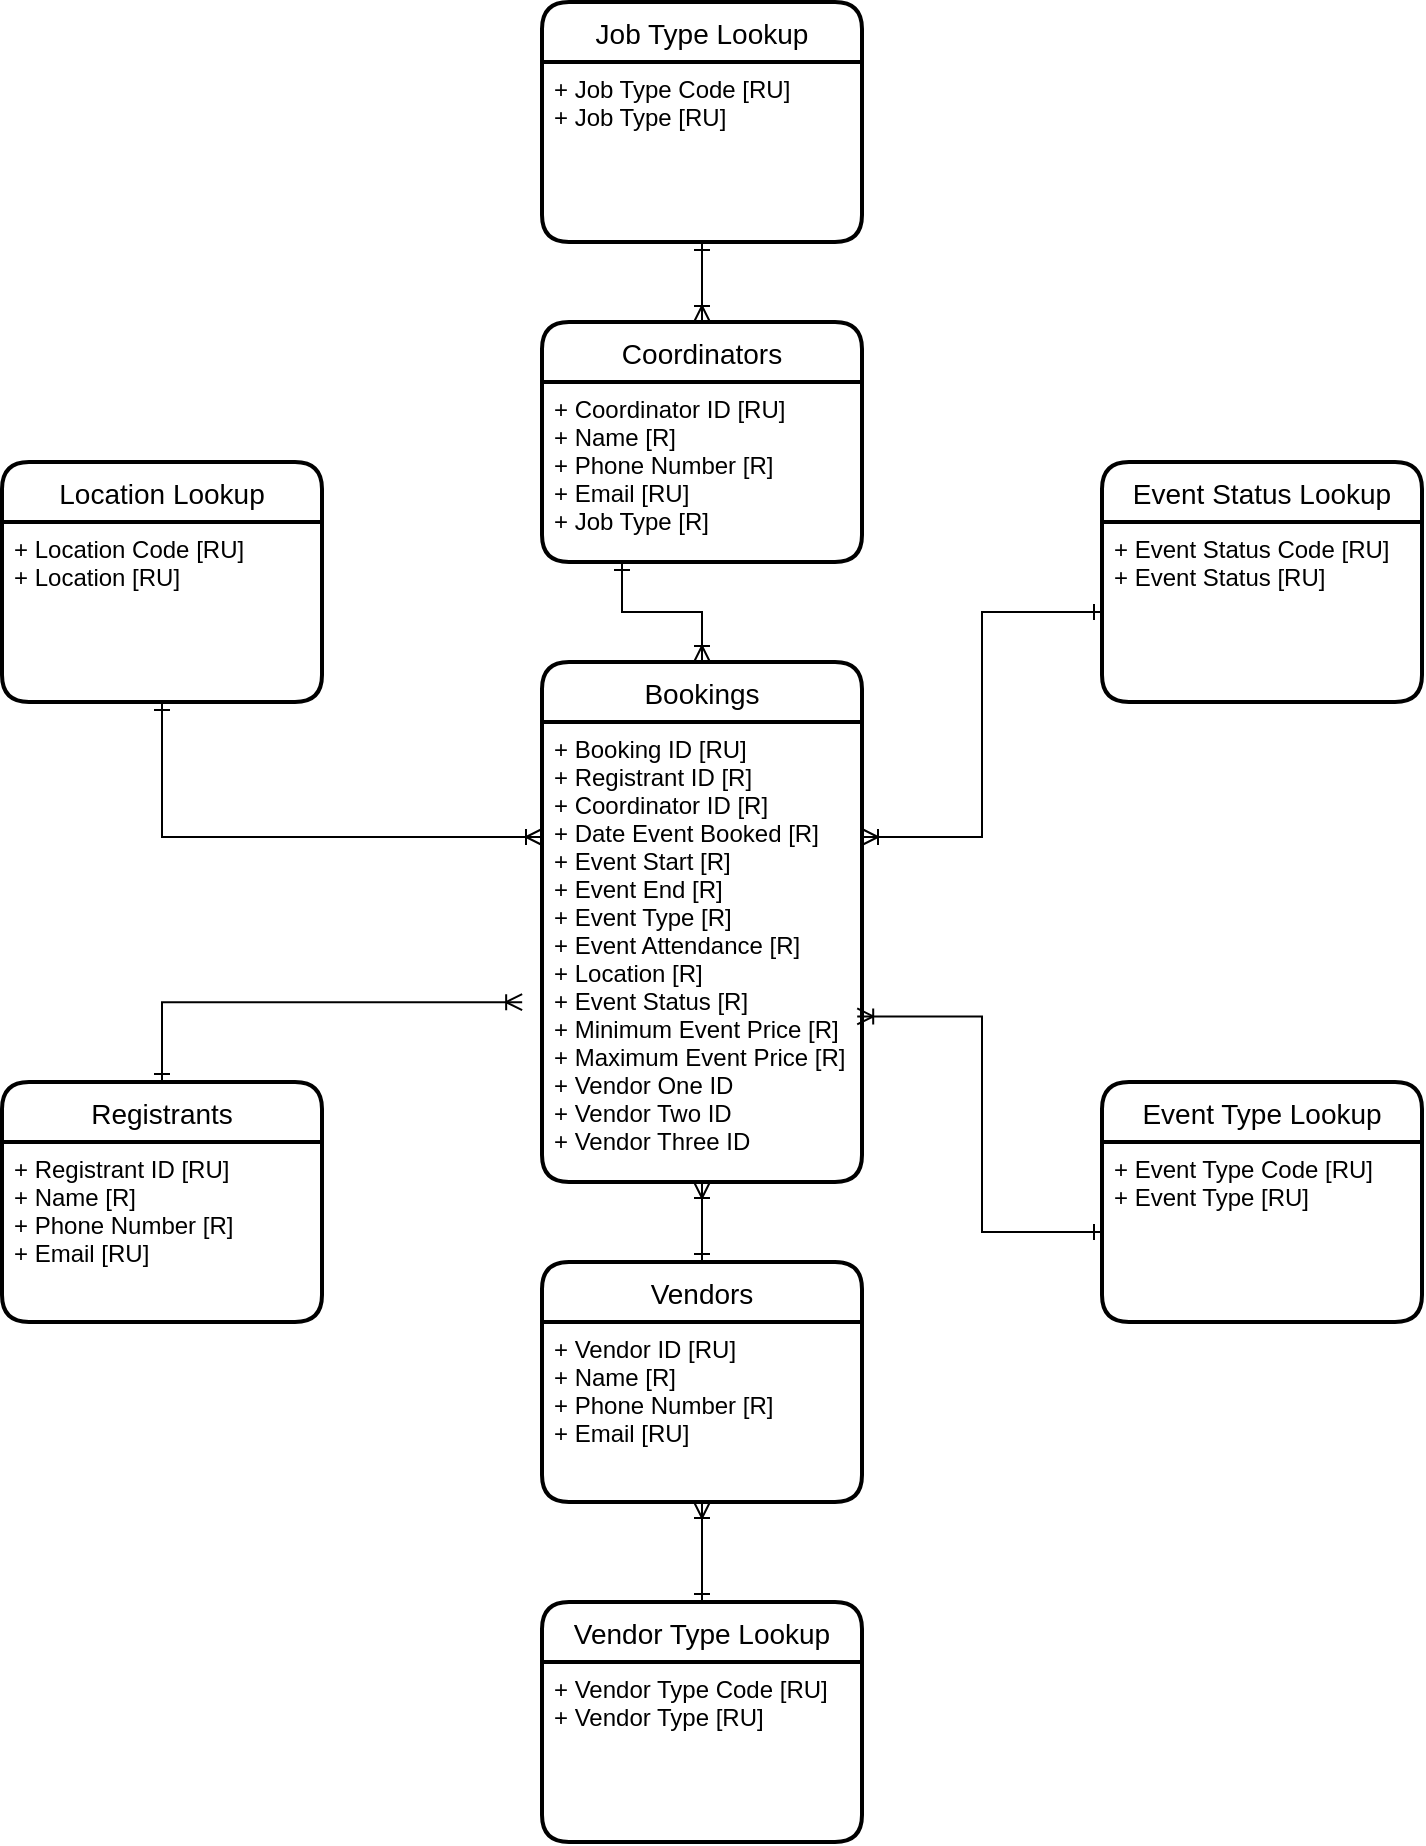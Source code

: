 <mxfile version="20.8.16" type="device"><diagram name="Page-1" id="9-JoKVOKlhOK1PthQ9uX"><mxGraphModel dx="863" dy="501" grid="1" gridSize="10" guides="1" tooltips="1" connect="1" arrows="1" fold="1" page="1" pageScale="1" pageWidth="850" pageHeight="1100" math="0" shadow="0"><root><mxCell id="0"/><mxCell id="1" parent="0"/><mxCell id="JFFUJcNlUs7MSKS-HSFr-40" value="Bookings" style="swimlane;childLayout=stackLayout;horizontal=1;startSize=30;horizontalStack=0;rounded=1;fontSize=14;fontStyle=0;strokeWidth=2;resizeParent=0;resizeLast=1;shadow=0;dashed=0;align=center;" vertex="1" parent="1"><mxGeometry x="330" y="390" width="160" height="260" as="geometry"/></mxCell><mxCell id="JFFUJcNlUs7MSKS-HSFr-41" value="+ Booking ID [RU]&#10;+ Registrant ID [R]&#10;+ Coordinator ID [R]&#10;+ Date Event Booked [R]&#10;+ Event Start [R]&#10;+ Event End [R]&#10;+ Event Type [R]&#10;+ Event Attendance [R]&#10;+ Location [R]&#10;+ Event Status [R]&#10;+ Minimum Event Price [R]&#10;+ Maximum Event Price [R]&#10;+ Vendor One ID&#10;+ Vendor Two ID&#10;+ Vendor Three ID" style="align=left;strokeColor=none;fillColor=none;spacingLeft=4;fontSize=12;verticalAlign=top;resizable=0;rotatable=0;part=1;" vertex="1" parent="JFFUJcNlUs7MSKS-HSFr-40"><mxGeometry y="30" width="160" height="230" as="geometry"/></mxCell><mxCell id="JFFUJcNlUs7MSKS-HSFr-76" style="edgeStyle=orthogonalEdgeStyle;rounded=0;orthogonalLoop=1;jettySize=auto;html=1;exitX=0.5;exitY=0;exitDx=0;exitDy=0;entryX=-0.062;entryY=0.609;entryDx=0;entryDy=0;entryPerimeter=0;startArrow=ERone;startFill=0;endArrow=ERoneToMany;endFill=0;" edge="1" parent="1" source="JFFUJcNlUs7MSKS-HSFr-44" target="JFFUJcNlUs7MSKS-HSFr-41"><mxGeometry relative="1" as="geometry"/></mxCell><mxCell id="JFFUJcNlUs7MSKS-HSFr-44" value="Registrants" style="swimlane;childLayout=stackLayout;horizontal=1;startSize=30;horizontalStack=0;rounded=1;fontSize=14;fontStyle=0;strokeWidth=2;resizeParent=0;resizeLast=1;shadow=0;dashed=0;align=center;" vertex="1" parent="1"><mxGeometry x="60" y="600" width="160" height="120" as="geometry"/></mxCell><mxCell id="JFFUJcNlUs7MSKS-HSFr-45" value="+ Registrant ID [RU]&#10;+ Name [R]&#10;+ Phone Number [R]&#10;+ Email [RU]" style="align=left;strokeColor=none;fillColor=none;spacingLeft=4;fontSize=12;verticalAlign=top;resizable=0;rotatable=0;part=1;" vertex="1" parent="JFFUJcNlUs7MSKS-HSFr-44"><mxGeometry y="30" width="160" height="90" as="geometry"/></mxCell><mxCell id="JFFUJcNlUs7MSKS-HSFr-47" value="Coordinators" style="swimlane;childLayout=stackLayout;horizontal=1;startSize=30;horizontalStack=0;rounded=1;fontSize=14;fontStyle=0;strokeWidth=2;resizeParent=0;resizeLast=1;shadow=0;dashed=0;align=center;" vertex="1" parent="1"><mxGeometry x="330" y="220" width="160" height="120" as="geometry"/></mxCell><mxCell id="JFFUJcNlUs7MSKS-HSFr-48" value="+ Coordinator ID [RU]&#10;+ Name [R]&#10;+ Phone Number [R]&#10;+ Email [RU]&#10;+ Job Type [R]" style="align=left;strokeColor=none;fillColor=none;spacingLeft=4;fontSize=12;verticalAlign=top;resizable=0;rotatable=0;part=1;" vertex="1" parent="JFFUJcNlUs7MSKS-HSFr-47"><mxGeometry y="30" width="160" height="90" as="geometry"/></mxCell><mxCell id="JFFUJcNlUs7MSKS-HSFr-75" style="edgeStyle=orthogonalEdgeStyle;rounded=0;orthogonalLoop=1;jettySize=auto;html=1;exitX=0.5;exitY=0;exitDx=0;exitDy=0;entryX=0.5;entryY=1;entryDx=0;entryDy=0;startArrow=ERone;startFill=0;endArrow=ERoneToMany;endFill=0;" edge="1" parent="1" source="JFFUJcNlUs7MSKS-HSFr-51" target="JFFUJcNlUs7MSKS-HSFr-41"><mxGeometry relative="1" as="geometry"/></mxCell><mxCell id="JFFUJcNlUs7MSKS-HSFr-51" value="Vendors" style="swimlane;childLayout=stackLayout;horizontal=1;startSize=30;horizontalStack=0;rounded=1;fontSize=14;fontStyle=0;strokeWidth=2;resizeParent=0;resizeLast=1;shadow=0;dashed=0;align=center;" vertex="1" parent="1"><mxGeometry x="330" y="690" width="160" height="120" as="geometry"/></mxCell><mxCell id="JFFUJcNlUs7MSKS-HSFr-52" value="+ Vendor ID [RU]&#10;+ Name [R]&#10;+ Phone Number [R]&#10;+ Email [RU]" style="align=left;strokeColor=none;fillColor=none;spacingLeft=4;fontSize=12;verticalAlign=top;resizable=0;rotatable=0;part=1;" vertex="1" parent="JFFUJcNlUs7MSKS-HSFr-51"><mxGeometry y="30" width="160" height="90" as="geometry"/></mxCell><mxCell id="JFFUJcNlUs7MSKS-HSFr-53" value="Job Type Lookup" style="swimlane;childLayout=stackLayout;horizontal=1;startSize=30;horizontalStack=0;rounded=1;fontSize=14;fontStyle=0;strokeWidth=2;resizeParent=0;resizeLast=1;shadow=0;dashed=0;align=center;" vertex="1" parent="1"><mxGeometry x="330" y="60" width="160" height="120" as="geometry"/></mxCell><mxCell id="JFFUJcNlUs7MSKS-HSFr-54" value="+ Job Type Code [RU]&#10;+ Job Type [RU]" style="align=left;strokeColor=none;fillColor=none;spacingLeft=4;fontSize=12;verticalAlign=top;resizable=0;rotatable=0;part=1;" vertex="1" parent="JFFUJcNlUs7MSKS-HSFr-53"><mxGeometry y="30" width="160" height="90" as="geometry"/></mxCell><mxCell id="JFFUJcNlUs7MSKS-HSFr-55" value="Event Type Lookup" style="swimlane;childLayout=stackLayout;horizontal=1;startSize=30;horizontalStack=0;rounded=1;fontSize=14;fontStyle=0;strokeWidth=2;resizeParent=0;resizeLast=1;shadow=0;dashed=0;align=center;" vertex="1" parent="1"><mxGeometry x="610" y="600" width="160" height="120" as="geometry"/></mxCell><mxCell id="JFFUJcNlUs7MSKS-HSFr-56" value="+ Event Type Code [RU]&#10;+ Event Type [RU]" style="align=left;strokeColor=none;fillColor=none;spacingLeft=4;fontSize=12;verticalAlign=top;resizable=0;rotatable=0;part=1;" vertex="1" parent="JFFUJcNlUs7MSKS-HSFr-55"><mxGeometry y="30" width="160" height="90" as="geometry"/></mxCell><mxCell id="JFFUJcNlUs7MSKS-HSFr-59" value="Location Lookup" style="swimlane;childLayout=stackLayout;horizontal=1;startSize=30;horizontalStack=0;rounded=1;fontSize=14;fontStyle=0;strokeWidth=2;resizeParent=0;resizeLast=1;shadow=0;dashed=0;align=center;" vertex="1" parent="1"><mxGeometry x="60" y="290" width="160" height="120" as="geometry"/></mxCell><mxCell id="JFFUJcNlUs7MSKS-HSFr-60" value="+ Location Code [RU]&#10;+ Location [RU]" style="align=left;strokeColor=none;fillColor=none;spacingLeft=4;fontSize=12;verticalAlign=top;resizable=0;rotatable=0;part=1;" vertex="1" parent="JFFUJcNlUs7MSKS-HSFr-59"><mxGeometry y="30" width="160" height="90" as="geometry"/></mxCell><mxCell id="JFFUJcNlUs7MSKS-HSFr-62" value="Event Status Lookup" style="swimlane;childLayout=stackLayout;horizontal=1;startSize=30;horizontalStack=0;rounded=1;fontSize=14;fontStyle=0;strokeWidth=2;resizeParent=0;resizeLast=1;shadow=0;dashed=0;align=center;" vertex="1" parent="1"><mxGeometry x="610" y="290" width="160" height="120" as="geometry"/></mxCell><mxCell id="JFFUJcNlUs7MSKS-HSFr-63" value="+ Event Status Code [RU]&#10;+ Event Status [RU]" style="align=left;strokeColor=none;fillColor=none;spacingLeft=4;fontSize=12;verticalAlign=top;resizable=0;rotatable=0;part=1;" vertex="1" parent="JFFUJcNlUs7MSKS-HSFr-62"><mxGeometry y="30" width="160" height="90" as="geometry"/></mxCell><mxCell id="JFFUJcNlUs7MSKS-HSFr-74" style="edgeStyle=orthogonalEdgeStyle;rounded=0;orthogonalLoop=1;jettySize=auto;html=1;exitX=0.5;exitY=0;exitDx=0;exitDy=0;entryX=0.5;entryY=1;entryDx=0;entryDy=0;startArrow=ERone;startFill=0;endArrow=ERoneToMany;endFill=0;" edge="1" parent="1" source="JFFUJcNlUs7MSKS-HSFr-66" target="JFFUJcNlUs7MSKS-HSFr-52"><mxGeometry relative="1" as="geometry"/></mxCell><mxCell id="JFFUJcNlUs7MSKS-HSFr-66" value="Vendor Type Lookup" style="swimlane;childLayout=stackLayout;horizontal=1;startSize=30;horizontalStack=0;rounded=1;fontSize=14;fontStyle=0;strokeWidth=2;resizeParent=0;resizeLast=1;shadow=0;dashed=0;align=center;" vertex="1" parent="1"><mxGeometry x="330" y="860" width="160" height="120" as="geometry"/></mxCell><mxCell id="JFFUJcNlUs7MSKS-HSFr-67" value="+ Vendor Type Code [RU]&#10;+ Vendor Type [RU]" style="align=left;strokeColor=none;fillColor=none;spacingLeft=4;fontSize=12;verticalAlign=top;resizable=0;rotatable=0;part=1;" vertex="1" parent="JFFUJcNlUs7MSKS-HSFr-66"><mxGeometry y="30" width="160" height="90" as="geometry"/></mxCell><mxCell id="JFFUJcNlUs7MSKS-HSFr-71" style="edgeStyle=orthogonalEdgeStyle;rounded=0;orthogonalLoop=1;jettySize=auto;html=1;exitX=0.5;exitY=1;exitDx=0;exitDy=0;startArrow=ERone;startFill=0;endArrow=ERoneToMany;endFill=0;" edge="1" parent="1" source="JFFUJcNlUs7MSKS-HSFr-54" target="JFFUJcNlUs7MSKS-HSFr-47"><mxGeometry relative="1" as="geometry"/></mxCell><mxCell id="JFFUJcNlUs7MSKS-HSFr-72" style="edgeStyle=orthogonalEdgeStyle;rounded=0;orthogonalLoop=1;jettySize=auto;html=1;exitX=0;exitY=0.5;exitDx=0;exitDy=0;entryX=1;entryY=0.25;entryDx=0;entryDy=0;startArrow=ERone;startFill=0;endArrow=ERoneToMany;endFill=0;" edge="1" parent="1" source="JFFUJcNlUs7MSKS-HSFr-63" target="JFFUJcNlUs7MSKS-HSFr-41"><mxGeometry relative="1" as="geometry"/></mxCell><mxCell id="JFFUJcNlUs7MSKS-HSFr-73" style="edgeStyle=orthogonalEdgeStyle;rounded=0;orthogonalLoop=1;jettySize=auto;html=1;exitX=0;exitY=0.5;exitDx=0;exitDy=0;entryX=0.985;entryY=0.64;entryDx=0;entryDy=0;entryPerimeter=0;startArrow=ERone;startFill=0;endArrow=ERoneToMany;endFill=0;" edge="1" parent="1" source="JFFUJcNlUs7MSKS-HSFr-56" target="JFFUJcNlUs7MSKS-HSFr-41"><mxGeometry relative="1" as="geometry"/></mxCell><mxCell id="JFFUJcNlUs7MSKS-HSFr-77" style="edgeStyle=orthogonalEdgeStyle;rounded=0;orthogonalLoop=1;jettySize=auto;html=1;exitX=0.5;exitY=1;exitDx=0;exitDy=0;entryX=0;entryY=0.25;entryDx=0;entryDy=0;startArrow=ERone;startFill=0;endArrow=ERoneToMany;endFill=0;" edge="1" parent="1" source="JFFUJcNlUs7MSKS-HSFr-60" target="JFFUJcNlUs7MSKS-HSFr-41"><mxGeometry relative="1" as="geometry"/></mxCell><mxCell id="JFFUJcNlUs7MSKS-HSFr-78" style="edgeStyle=orthogonalEdgeStyle;rounded=0;orthogonalLoop=1;jettySize=auto;html=1;exitX=0.25;exitY=1;exitDx=0;exitDy=0;entryX=0.5;entryY=0;entryDx=0;entryDy=0;startArrow=ERone;startFill=0;endArrow=ERoneToMany;endFill=0;" edge="1" parent="1" source="JFFUJcNlUs7MSKS-HSFr-48" target="JFFUJcNlUs7MSKS-HSFr-40"><mxGeometry relative="1" as="geometry"/></mxCell></root></mxGraphModel></diagram></mxfile>